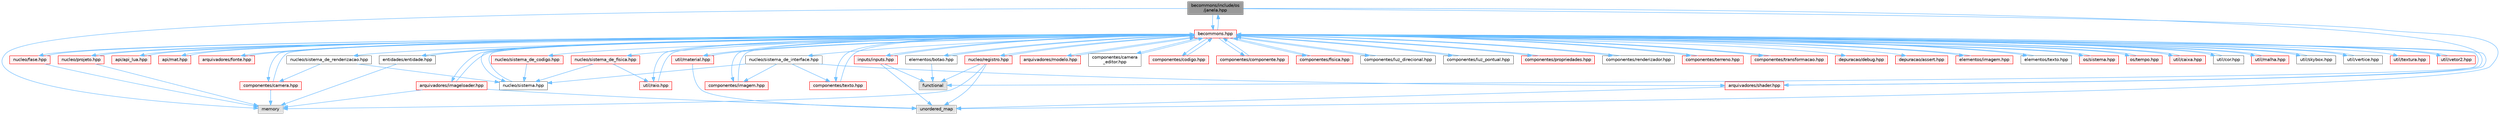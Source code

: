 digraph "becommons/include/os/janela.hpp"
{
 // LATEX_PDF_SIZE
  bgcolor="transparent";
  edge [fontname=Helvetica,fontsize=10,labelfontname=Helvetica,labelfontsize=10];
  node [fontname=Helvetica,fontsize=10,shape=box,height=0.2,width=0.4];
  Node1 [id="Node000001",label="becommons/include/os\l/janela.hpp",height=0.2,width=0.4,color="gray40", fillcolor="grey60", style="filled", fontcolor="black",tooltip="Inicia e gerencia janela glfw."];
  Node1 -> Node2 [id="edge1_Node000001_Node000002",color="steelblue1",style="solid",tooltip=" "];
  Node2 [id="Node000002",label="functional",height=0.2,width=0.4,color="grey60", fillcolor="#E0E0E0", style="filled",tooltip=" "];
  Node1 -> Node3 [id="edge2_Node000001_Node000003",color="steelblue1",style="solid",tooltip=" "];
  Node3 [id="Node000003",label="memory",height=0.2,width=0.4,color="grey60", fillcolor="#E0E0E0", style="filled",tooltip=" "];
  Node1 -> Node4 [id="edge3_Node000001_Node000004",color="steelblue1",style="solid",tooltip=" "];
  Node4 [id="Node000004",label="unordered_map",height=0.2,width=0.4,color="grey60", fillcolor="#E0E0E0", style="filled",tooltip=" "];
  Node1 -> Node5 [id="edge4_Node000001_Node000005",color="steelblue1",style="solid",tooltip=" "];
  Node5 [id="Node000005",label="becommons.hpp",height=0.2,width=0.4,color="red", fillcolor="#FFF0F0", style="filled",URL="$becommons_8hpp.html",tooltip=" "];
  Node5 -> Node6 [id="edge5_Node000005_Node000006",color="steelblue1",style="solid",tooltip=" "];
  Node6 [id="Node000006",label="api/api_lua.hpp",height=0.2,width=0.4,color="red", fillcolor="#FFF0F0", style="filled",URL="$api__lua_8hpp.html",tooltip="Gerencia a configuração do luabridge para api lua."];
  Node6 -> Node5 [id="edge6_Node000006_Node000005",color="steelblue1",style="solid",tooltip=" "];
  Node5 -> Node11 [id="edge7_Node000005_Node000011",color="steelblue1",style="solid",tooltip=" "];
  Node11 [id="Node000011",label="api/mat.hpp",height=0.2,width=0.4,color="red", fillcolor="#FFF0F0", style="filled",URL="$mat_8hpp.html",tooltip="Gerencia funçoes matemáticas."];
  Node11 -> Node5 [id="edge8_Node000011_Node000005",color="steelblue1",style="solid",tooltip=" "];
  Node5 -> Node14 [id="edge9_Node000005_Node000014",color="steelblue1",style="solid",tooltip=" "];
  Node14 [id="Node000014",label="arquivadores/fonte.hpp",height=0.2,width=0.4,color="red", fillcolor="#FFF0F0", style="filled",URL="$fonte_8hpp.html",tooltip="Define estruturas básicas para renderização de textos."];
  Node14 -> Node5 [id="edge10_Node000014_Node000005",color="steelblue1",style="solid",tooltip=" "];
  Node5 -> Node19 [id="edge11_Node000005_Node000019",color="steelblue1",style="solid",tooltip=" "];
  Node19 [id="Node000019",label="arquivadores/imageloader.hpp",height=0.2,width=0.4,color="red", fillcolor="#FFF0F0", style="filled",URL="$imageloader_8hpp.html",tooltip="Gerencia as imagems/texturas carregadas na engine."];
  Node19 -> Node4 [id="edge12_Node000019_Node000004",color="steelblue1",style="solid",tooltip=" "];
  Node19 -> Node3 [id="edge13_Node000019_Node000003",color="steelblue1",style="solid",tooltip=" "];
  Node19 -> Node5 [id="edge14_Node000019_Node000005",color="steelblue1",style="solid",tooltip=" "];
  Node5 -> Node23 [id="edge15_Node000005_Node000023",color="steelblue1",style="solid",tooltip=" "];
  Node23 [id="Node000023",label="arquivadores/modelo.hpp",height=0.2,width=0.4,color="red", fillcolor="#FFF0F0", style="filled",URL="$modelo_8hpp.html",tooltip="Carrega um modelo usando a biblioteca assimp com base em um diretório."];
  Node23 -> Node5 [id="edge16_Node000023_Node000005",color="steelblue1",style="solid",tooltip=" "];
  Node5 -> Node25 [id="edge17_Node000005_Node000025",color="steelblue1",style="solid",tooltip=" "];
  Node25 [id="Node000025",label="arquivadores/shader.hpp",height=0.2,width=0.4,color="red", fillcolor="#FFF0F0", style="filled",URL="$shader_8hpp.html",tooltip="Gerencia os shaders GLSL."];
  Node25 -> Node4 [id="edge18_Node000025_Node000004",color="steelblue1",style="solid",tooltip=" "];
  Node25 -> Node5 [id="edge19_Node000025_Node000005",color="steelblue1",style="solid",tooltip=" "];
  Node5 -> Node31 [id="edge20_Node000005_Node000031",color="steelblue1",style="solid",tooltip=" "];
  Node31 [id="Node000031",label="componentes/camera.hpp",height=0.2,width=0.4,color="red", fillcolor="#FFF0F0", style="filled",URL="$camera_8hpp.html",tooltip="Estrutura básica de câmera."];
  Node31 -> Node3 [id="edge21_Node000031_Node000003",color="steelblue1",style="solid",tooltip=" "];
  Node31 -> Node5 [id="edge22_Node000031_Node000005",color="steelblue1",style="solid",tooltip=" "];
  Node5 -> Node34 [id="edge23_Node000005_Node000034",color="steelblue1",style="solid",tooltip=" "];
  Node34 [id="Node000034",label="componentes/camera\l_editor.hpp",height=0.2,width=0.4,color="grey40", fillcolor="white", style="filled",URL="$camera__editor_8hpp.html",tooltip=" "];
  Node34 -> Node5 [id="edge24_Node000034_Node000005",color="steelblue1",style="solid",tooltip=" "];
  Node5 -> Node35 [id="edge25_Node000005_Node000035",color="steelblue1",style="solid",tooltip=" "];
  Node35 [id="Node000035",label="componentes/codigo.hpp",height=0.2,width=0.4,color="red", fillcolor="#FFF0F0", style="filled",URL="$codigo_8hpp.html",tooltip="Componente de código para entidades ECS."];
  Node35 -> Node5 [id="edge26_Node000035_Node000005",color="steelblue1",style="solid",tooltip=" "];
  Node5 -> Node37 [id="edge27_Node000005_Node000037",color="steelblue1",style="solid",tooltip=" "];
  Node37 [id="Node000037",label="componentes/componente.hpp",height=0.2,width=0.4,color="red", fillcolor="#FFF0F0", style="filled",URL="$componente_8hpp.html",tooltip="Estrutura base para componetes."];
  Node37 -> Node5 [id="edge28_Node000037_Node000005",color="steelblue1",style="solid",tooltip=" "];
  Node5 -> Node42 [id="edge29_Node000005_Node000042",color="steelblue1",style="solid",tooltip=" "];
  Node42 [id="Node000042",label="componentes/fisica.hpp",height=0.2,width=0.4,color="red", fillcolor="#FFF0F0", style="filled",URL="$fisica_8hpp.html",tooltip="Componente de física para entidades ECS."];
  Node42 -> Node5 [id="edge30_Node000042_Node000005",color="steelblue1",style="solid",tooltip=" "];
  Node5 -> Node43 [id="edge31_Node000005_Node000043",color="steelblue1",style="solid",tooltip=" "];
  Node43 [id="Node000043",label="componentes/imagem.hpp",height=0.2,width=0.4,color="red", fillcolor="#FFF0F0", style="filled",URL="$componentes_2imagem_8hpp.html",tooltip=" "];
  Node43 -> Node5 [id="edge32_Node000043_Node000005",color="steelblue1",style="solid",tooltip=" "];
  Node5 -> Node44 [id="edge33_Node000005_Node000044",color="steelblue1",style="solid",tooltip=" "];
  Node44 [id="Node000044",label="componentes/luz_direcional.hpp",height=0.2,width=0.4,color="grey40", fillcolor="white", style="filled",URL="$luz__direcional_8hpp.html",tooltip=" "];
  Node44 -> Node5 [id="edge34_Node000044_Node000005",color="steelblue1",style="solid",tooltip=" "];
  Node5 -> Node45 [id="edge35_Node000005_Node000045",color="steelblue1",style="solid",tooltip=" "];
  Node45 [id="Node000045",label="componentes/luz_pontual.hpp",height=0.2,width=0.4,color="grey40", fillcolor="white", style="filled",URL="$luz__pontual_8hpp.html",tooltip=" "];
  Node45 -> Node5 [id="edge36_Node000045_Node000005",color="steelblue1",style="solid",tooltip=" "];
  Node5 -> Node46 [id="edge37_Node000005_Node000046",color="steelblue1",style="solid",tooltip=" "];
  Node46 [id="Node000046",label="componentes/propriedades.hpp",height=0.2,width=0.4,color="red", fillcolor="#FFF0F0", style="filled",URL="$propriedades_8hpp.html",tooltip=" "];
  Node46 -> Node5 [id="edge38_Node000046_Node000005",color="steelblue1",style="solid",tooltip=" "];
  Node5 -> Node47 [id="edge39_Node000005_Node000047",color="steelblue1",style="solid",tooltip=" "];
  Node47 [id="Node000047",label="componentes/renderizador.hpp",height=0.2,width=0.4,color="grey40", fillcolor="white", style="filled",URL="$renderizador_8hpp.html",tooltip=" "];
  Node47 -> Node5 [id="edge40_Node000047_Node000005",color="steelblue1",style="solid",tooltip=" "];
  Node5 -> Node48 [id="edge41_Node000005_Node000048",color="steelblue1",style="solid",tooltip=" "];
  Node48 [id="Node000048",label="componentes/terreno.hpp",height=0.2,width=0.4,color="red", fillcolor="#FFF0F0", style="filled",URL="$terreno_8hpp.html",tooltip=" "];
  Node48 -> Node5 [id="edge42_Node000048_Node000005",color="steelblue1",style="solid",tooltip=" "];
  Node5 -> Node49 [id="edge43_Node000005_Node000049",color="steelblue1",style="solid",tooltip=" "];
  Node49 [id="Node000049",label="componentes/texto.hpp",height=0.2,width=0.4,color="red", fillcolor="#FFF0F0", style="filled",URL="$componentes_2texto_8hpp.html",tooltip=" "];
  Node49 -> Node5 [id="edge44_Node000049_Node000005",color="steelblue1",style="solid",tooltip=" "];
  Node5 -> Node50 [id="edge45_Node000005_Node000050",color="steelblue1",style="solid",tooltip=" "];
  Node50 [id="Node000050",label="componentes/transformacao.hpp",height=0.2,width=0.4,color="red", fillcolor="#FFF0F0", style="filled",URL="$transformacao_8hpp.html",tooltip="Calcula a mtriz de modelo para um objeto 3d qualquer."];
  Node50 -> Node5 [id="edge46_Node000050_Node000005",color="steelblue1",style="solid",tooltip=" "];
  Node5 -> Node54 [id="edge47_Node000005_Node000054",color="steelblue1",style="solid",tooltip=" "];
  Node54 [id="Node000054",label="depuracao/debug.hpp",height=0.2,width=0.4,color="red", fillcolor="#FFF0F0", style="filled",URL="$debug_8hpp.html",tooltip=" "];
  Node5 -> Node55 [id="edge48_Node000005_Node000055",color="steelblue1",style="solid",tooltip=" "];
  Node55 [id="Node000055",label="depuracao/assert.hpp",height=0.2,width=0.4,color="red", fillcolor="#FFF0F0", style="filled",URL="$assert_8hpp.html",tooltip=" "];
  Node5 -> Node58 [id="edge49_Node000005_Node000058",color="steelblue1",style="solid",tooltip=" "];
  Node58 [id="Node000058",label="elementos/botao.hpp",height=0.2,width=0.4,color="grey40", fillcolor="white", style="filled",URL="$botao_8hpp.html",tooltip=" "];
  Node58 -> Node2 [id="edge50_Node000058_Node000002",color="steelblue1",style="solid",tooltip=" "];
  Node58 -> Node5 [id="edge51_Node000058_Node000005",color="steelblue1",style="solid",tooltip=" "];
  Node5 -> Node59 [id="edge52_Node000005_Node000059",color="steelblue1",style="solid",tooltip=" "];
  Node59 [id="Node000059",label="elementos/imagem.hpp",height=0.2,width=0.4,color="red", fillcolor="#FFF0F0", style="filled",URL="$elementos_2imagem_8hpp.html",tooltip="Gerencia a configuração do luabridge para api lua."];
  Node59 -> Node5 [id="edge53_Node000059_Node000005",color="steelblue1",style="solid",tooltip=" "];
  Node5 -> Node60 [id="edge54_Node000005_Node000060",color="steelblue1",style="solid",tooltip=" "];
  Node60 [id="Node000060",label="elementos/texto.hpp",height=0.2,width=0.4,color="grey40", fillcolor="white", style="filled",URL="$elementos_2texto_8hpp.html",tooltip=" "];
  Node60 -> Node5 [id="edge55_Node000060_Node000005",color="steelblue1",style="solid",tooltip=" "];
  Node5 -> Node61 [id="edge56_Node000005_Node000061",color="steelblue1",style="solid",tooltip=" "];
  Node61 [id="Node000061",label="entidades/entidade.hpp",height=0.2,width=0.4,color="grey40", fillcolor="white", style="filled",URL="$entidade_8hpp.html",tooltip="Inclusoes e defini��es relacionadas � entidade."];
  Node61 -> Node3 [id="edge57_Node000061_Node000003",color="steelblue1",style="solid",tooltip=" "];
  Node61 -> Node5 [id="edge58_Node000061_Node000005",color="steelblue1",style="solid",tooltip=" "];
  Node5 -> Node62 [id="edge59_Node000005_Node000062",color="steelblue1",style="solid",tooltip=" "];
  Node62 [id="Node000062",label="inputs/inputs.hpp",height=0.2,width=0.4,color="red", fillcolor="#FFF0F0", style="filled",URL="$inputs_8hpp.html",tooltip=" "];
  Node62 -> Node4 [id="edge60_Node000062_Node000004",color="steelblue1",style="solid",tooltip=" "];
  Node62 -> Node2 [id="edge61_Node000062_Node000002",color="steelblue1",style="solid",tooltip=" "];
  Node62 -> Node5 [id="edge62_Node000062_Node000005",color="steelblue1",style="solid",tooltip=" "];
  Node5 -> Node63 [id="edge63_Node000005_Node000063",color="steelblue1",style="solid",tooltip=" "];
  Node63 [id="Node000063",label="nucleo/fase.hpp",height=0.2,width=0.4,color="red", fillcolor="#FFF0F0", style="filled",URL="$fase_8hpp.html",tooltip="Gerencia sistemas numa fase."];
  Node63 -> Node3 [id="edge64_Node000063_Node000003",color="steelblue1",style="solid",tooltip=" "];
  Node63 -> Node5 [id="edge65_Node000063_Node000005",color="steelblue1",style="solid",tooltip=" "];
  Node5 -> Node64 [id="edge66_Node000005_Node000064",color="steelblue1",style="solid",tooltip=" "];
  Node64 [id="Node000064",label="nucleo/projeto.hpp",height=0.2,width=0.4,color="red", fillcolor="#FFF0F0", style="filled",URL="$projeto_8hpp.html",tooltip="Gerencia configurações do projeto."];
  Node64 -> Node3 [id="edge67_Node000064_Node000003",color="steelblue1",style="solid",tooltip=" "];
  Node64 -> Node5 [id="edge68_Node000064_Node000005",color="steelblue1",style="solid",tooltip=" "];
  Node5 -> Node65 [id="edge69_Node000005_Node000065",color="steelblue1",style="solid",tooltip=" "];
  Node65 [id="Node000065",label="nucleo/registro.hpp",height=0.2,width=0.4,color="red", fillcolor="#FFF0F0", style="filled",URL="$registro_8hpp.html",tooltip="Inclusoes e definições relacionadas à registro."];
  Node65 -> Node4 [id="edge70_Node000065_Node000004",color="steelblue1",style="solid",tooltip=" "];
  Node65 -> Node3 [id="edge71_Node000065_Node000003",color="steelblue1",style="solid",tooltip=" "];
  Node65 -> Node2 [id="edge72_Node000065_Node000002",color="steelblue1",style="solid",tooltip=" "];
  Node65 -> Node5 [id="edge73_Node000065_Node000005",color="steelblue1",style="solid",tooltip=" "];
  Node5 -> Node67 [id="edge74_Node000005_Node000067",color="steelblue1",style="solid",tooltip=" "];
  Node67 [id="Node000067",label="nucleo/sistema.hpp",height=0.2,width=0.4,color="grey40", fillcolor="white", style="filled",URL="$nucleo_2sistema_8hpp.html",tooltip=" "];
  Node67 -> Node5 [id="edge75_Node000067_Node000005",color="steelblue1",style="solid",tooltip=" "];
  Node5 -> Node68 [id="edge76_Node000005_Node000068",color="steelblue1",style="solid",tooltip=" "];
  Node68 [id="Node000068",label="nucleo/sistema_de_codigo.hpp",height=0.2,width=0.4,color="red", fillcolor="#FFF0F0", style="filled",URL="$sistema__de__codigo_8hpp.html",tooltip=" "];
  Node68 -> Node67 [id="edge77_Node000068_Node000067",color="steelblue1",style="solid",tooltip=" "];
  Node5 -> Node71 [id="edge78_Node000005_Node000071",color="steelblue1",style="solid",tooltip=" "];
  Node71 [id="Node000071",label="nucleo/sistema_de_fisica.hpp",height=0.2,width=0.4,color="red", fillcolor="#FFF0F0", style="filled",URL="$sistema__de__fisica_8hpp.html",tooltip="Gerencia a fisica de jogo com o bullet3."];
  Node71 -> Node67 [id="edge79_Node000071_Node000067",color="steelblue1",style="solid",tooltip=" "];
  Node71 -> Node72 [id="edge80_Node000071_Node000072",color="steelblue1",style="solid",tooltip=" "];
  Node72 [id="Node000072",label="util/raio.hpp",height=0.2,width=0.4,color="red", fillcolor="#FFF0F0", style="filled",URL="$raio_8hpp.html",tooltip=" "];
  Node72 -> Node5 [id="edge81_Node000072_Node000005",color="steelblue1",style="solid",tooltip=" "];
  Node5 -> Node73 [id="edge82_Node000005_Node000073",color="steelblue1",style="solid",tooltip=" "];
  Node73 [id="Node000073",label="nucleo/sistema_de_interface.hpp",height=0.2,width=0.4,color="grey40", fillcolor="white", style="filled",URL="$sistema__de__interface_8hpp.html",tooltip=" "];
  Node73 -> Node67 [id="edge83_Node000073_Node000067",color="steelblue1",style="solid",tooltip=" "];
  Node73 -> Node25 [id="edge84_Node000073_Node000025",color="steelblue1",style="solid",tooltip=" "];
  Node73 -> Node49 [id="edge85_Node000073_Node000049",color="steelblue1",style="solid",tooltip=" "];
  Node73 -> Node43 [id="edge86_Node000073_Node000043",color="steelblue1",style="solid",tooltip=" "];
  Node5 -> Node74 [id="edge87_Node000005_Node000074",color="steelblue1",style="solid",tooltip=" "];
  Node74 [id="Node000074",label="nucleo/sistema_de_renderizacao.hpp",height=0.2,width=0.4,color="grey40", fillcolor="white", style="filled",URL="$sistema__de__renderizacao_8hpp.html",tooltip="Gerencia a renderizacao."];
  Node74 -> Node67 [id="edge88_Node000074_Node000067",color="steelblue1",style="solid",tooltip=" "];
  Node74 -> Node31 [id="edge89_Node000074_Node000031",color="steelblue1",style="solid",tooltip=" "];
  Node5 -> Node1 [id="edge90_Node000005_Node000001",color="steelblue1",style="solid",tooltip=" "];
  Node5 -> Node75 [id="edge91_Node000005_Node000075",color="steelblue1",style="solid",tooltip=" "];
  Node75 [id="Node000075",label="os/sistema.hpp",height=0.2,width=0.4,color="red", fillcolor="#FFF0F0", style="filled",URL="$os_2sistema_8hpp.html",tooltip="funçoes do sistema"];
  Node75 -> Node5 [id="edge92_Node000075_Node000005",color="steelblue1",style="solid",tooltip=" "];
  Node5 -> Node78 [id="edge93_Node000005_Node000078",color="steelblue1",style="solid",tooltip=" "];
  Node78 [id="Node000078",label="os/tempo.hpp",height=0.2,width=0.4,color="red", fillcolor="#FFF0F0", style="filled",URL="$tempo_8hpp.html",tooltip="Inicia e gerencia o tempo."];
  Node78 -> Node5 [id="edge94_Node000078_Node000005",color="steelblue1",style="solid",tooltip=" "];
  Node5 -> Node80 [id="edge95_Node000005_Node000080",color="steelblue1",style="solid",tooltip=" "];
  Node80 [id="Node000080",label="util/caixa.hpp",height=0.2,width=0.4,color="red", fillcolor="#FFF0F0", style="filled",URL="$caixa_8hpp.html",tooltip=" "];
  Node80 -> Node5 [id="edge96_Node000080_Node000005",color="steelblue1",style="solid",tooltip=" "];
  Node5 -> Node81 [id="edge97_Node000005_Node000081",color="steelblue1",style="solid",tooltip=" "];
  Node81 [id="Node000081",label="util/cor.hpp",height=0.2,width=0.4,color="grey40", fillcolor="white", style="filled",URL="$cor_8hpp.html",tooltip=" "];
  Node81 -> Node5 [id="edge98_Node000081_Node000005",color="steelblue1",style="solid",tooltip=" "];
  Node5 -> Node82 [id="edge99_Node000005_Node000082",color="steelblue1",style="solid",tooltip=" "];
  Node82 [id="Node000082",label="util/malha.hpp",height=0.2,width=0.4,color="red", fillcolor="#FFF0F0", style="filled",URL="$malha_8hpp.html",tooltip=" "];
  Node82 -> Node5 [id="edge100_Node000082_Node000005",color="steelblue1",style="solid",tooltip=" "];
  Node5 -> Node83 [id="edge101_Node000005_Node000083",color="steelblue1",style="solid",tooltip=" "];
  Node83 [id="Node000083",label="util/material.hpp",height=0.2,width=0.4,color="red", fillcolor="#FFF0F0", style="filled",URL="$material_8hpp.html",tooltip=" "];
  Node83 -> Node4 [id="edge102_Node000083_Node000004",color="steelblue1",style="solid",tooltip=" "];
  Node83 -> Node5 [id="edge103_Node000083_Node000005",color="steelblue1",style="solid",tooltip=" "];
  Node5 -> Node72 [id="edge104_Node000005_Node000072",color="steelblue1",style="solid",tooltip=" "];
  Node5 -> Node84 [id="edge105_Node000005_Node000084",color="steelblue1",style="solid",tooltip=" "];
  Node84 [id="Node000084",label="util/skybox.hpp",height=0.2,width=0.4,color="grey40", fillcolor="white", style="filled",URL="$skybox_8hpp.html",tooltip=" "];
  Node84 -> Node5 [id="edge106_Node000084_Node000005",color="steelblue1",style="solid",tooltip=" "];
  Node5 -> Node85 [id="edge107_Node000005_Node000085",color="steelblue1",style="solid",tooltip=" "];
  Node85 [id="Node000085",label="util/vertice.hpp",height=0.2,width=0.4,color="grey40", fillcolor="white", style="filled",URL="$vertice_8hpp.html",tooltip=" "];
  Node85 -> Node5 [id="edge108_Node000085_Node000005",color="steelblue1",style="solid",tooltip=" "];
  Node5 -> Node86 [id="edge109_Node000005_Node000086",color="steelblue1",style="solid",tooltip=" "];
  Node86 [id="Node000086",label="util/textura.hpp",height=0.2,width=0.4,color="red", fillcolor="#FFF0F0", style="filled",URL="$textura_8hpp.html",tooltip=" "];
  Node5 -> Node87 [id="edge110_Node000005_Node000087",color="steelblue1",style="solid",tooltip=" "];
  Node87 [id="Node000087",label="util/vetor2.hpp",height=0.2,width=0.4,color="red", fillcolor="#FFF0F0", style="filled",URL="$vetor2_8hpp.html",tooltip=" "];
  Node87 -> Node5 [id="edge111_Node000087_Node000005",color="steelblue1",style="solid",tooltip=" "];
}
